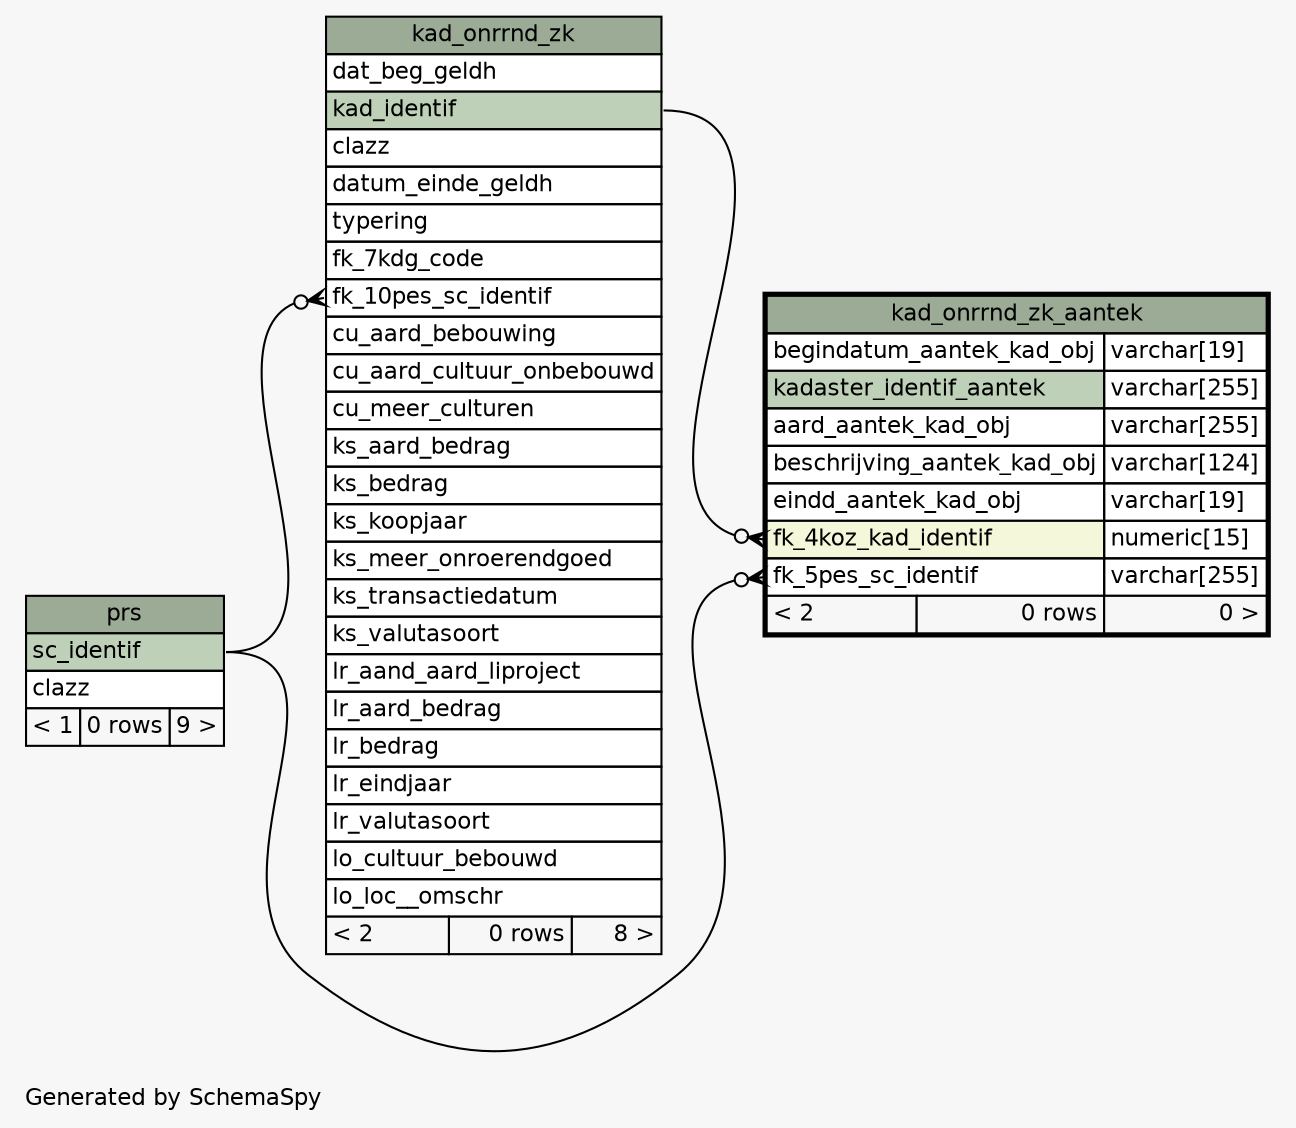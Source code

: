 // dot 2.40.1 on Linux 5.0.0-36-generic
// SchemaSpy rev Unknown
digraph "oneDegreeRelationshipsDiagram" {
  graph [
    rankdir="RL"
    bgcolor="#f7f7f7"
    label="\nGenerated by SchemaSpy"
    labeljust="l"
    nodesep="0.18"
    ranksep="0.46"
    fontname="Helvetica"
    fontsize="11"
  ];
  node [
    fontname="Helvetica"
    fontsize="11"
    shape="plaintext"
  ];
  edge [
    arrowsize="0.8"
  ];
  "kad_onrrnd_zk":"fk_10pes_sc_identif":w -> "prs":"sc_identif":e [arrowhead=none dir=back arrowtail=crowodot];
  "kad_onrrnd_zk_aantek":"fk_4koz_kad_identif":w -> "kad_onrrnd_zk":"kad_identif":e [arrowhead=none dir=back arrowtail=crowodot];
  "kad_onrrnd_zk_aantek":"fk_5pes_sc_identif":w -> "prs":"sc_identif":e [arrowhead=none dir=back arrowtail=crowodot];
  "kad_onrrnd_zk" [
    label=<
    <TABLE BORDER="0" CELLBORDER="1" CELLSPACING="0" BGCOLOR="#ffffff">
      <TR><TD COLSPAN="3" BGCOLOR="#9bab96" ALIGN="CENTER">kad_onrrnd_zk</TD></TR>
      <TR><TD PORT="dat_beg_geldh" COLSPAN="3" ALIGN="LEFT">dat_beg_geldh</TD></TR>
      <TR><TD PORT="kad_identif" COLSPAN="3" BGCOLOR="#bed1b8" ALIGN="LEFT">kad_identif</TD></TR>
      <TR><TD PORT="clazz" COLSPAN="3" ALIGN="LEFT">clazz</TD></TR>
      <TR><TD PORT="datum_einde_geldh" COLSPAN="3" ALIGN="LEFT">datum_einde_geldh</TD></TR>
      <TR><TD PORT="typering" COLSPAN="3" ALIGN="LEFT">typering</TD></TR>
      <TR><TD PORT="fk_7kdg_code" COLSPAN="3" ALIGN="LEFT">fk_7kdg_code</TD></TR>
      <TR><TD PORT="fk_10pes_sc_identif" COLSPAN="3" ALIGN="LEFT">fk_10pes_sc_identif</TD></TR>
      <TR><TD PORT="cu_aard_bebouwing" COLSPAN="3" ALIGN="LEFT">cu_aard_bebouwing</TD></TR>
      <TR><TD PORT="cu_aard_cultuur_onbebouwd" COLSPAN="3" ALIGN="LEFT">cu_aard_cultuur_onbebouwd</TD></TR>
      <TR><TD PORT="cu_meer_culturen" COLSPAN="3" ALIGN="LEFT">cu_meer_culturen</TD></TR>
      <TR><TD PORT="ks_aard_bedrag" COLSPAN="3" ALIGN="LEFT">ks_aard_bedrag</TD></TR>
      <TR><TD PORT="ks_bedrag" COLSPAN="3" ALIGN="LEFT">ks_bedrag</TD></TR>
      <TR><TD PORT="ks_koopjaar" COLSPAN="3" ALIGN="LEFT">ks_koopjaar</TD></TR>
      <TR><TD PORT="ks_meer_onroerendgoed" COLSPAN="3" ALIGN="LEFT">ks_meer_onroerendgoed</TD></TR>
      <TR><TD PORT="ks_transactiedatum" COLSPAN="3" ALIGN="LEFT">ks_transactiedatum</TD></TR>
      <TR><TD PORT="ks_valutasoort" COLSPAN="3" ALIGN="LEFT">ks_valutasoort</TD></TR>
      <TR><TD PORT="lr_aand_aard_liproject" COLSPAN="3" ALIGN="LEFT">lr_aand_aard_liproject</TD></TR>
      <TR><TD PORT="lr_aard_bedrag" COLSPAN="3" ALIGN="LEFT">lr_aard_bedrag</TD></TR>
      <TR><TD PORT="lr_bedrag" COLSPAN="3" ALIGN="LEFT">lr_bedrag</TD></TR>
      <TR><TD PORT="lr_eindjaar" COLSPAN="3" ALIGN="LEFT">lr_eindjaar</TD></TR>
      <TR><TD PORT="lr_valutasoort" COLSPAN="3" ALIGN="LEFT">lr_valutasoort</TD></TR>
      <TR><TD PORT="lo_cultuur_bebouwd" COLSPAN="3" ALIGN="LEFT">lo_cultuur_bebouwd</TD></TR>
      <TR><TD PORT="lo_loc__omschr" COLSPAN="3" ALIGN="LEFT">lo_loc__omschr</TD></TR>
      <TR><TD ALIGN="LEFT" BGCOLOR="#f7f7f7">&lt; 2</TD><TD ALIGN="RIGHT" BGCOLOR="#f7f7f7">0 rows</TD><TD ALIGN="RIGHT" BGCOLOR="#f7f7f7">8 &gt;</TD></TR>
    </TABLE>>
    URL="kad_onrrnd_zk.html"
    tooltip="kad_onrrnd_zk"
  ];
  "kad_onrrnd_zk_aantek" [
    label=<
    <TABLE BORDER="2" CELLBORDER="1" CELLSPACING="0" BGCOLOR="#ffffff">
      <TR><TD COLSPAN="3" BGCOLOR="#9bab96" ALIGN="CENTER">kad_onrrnd_zk_aantek</TD></TR>
      <TR><TD PORT="begindatum_aantek_kad_obj" COLSPAN="2" ALIGN="LEFT">begindatum_aantek_kad_obj</TD><TD PORT="begindatum_aantek_kad_obj.type" ALIGN="LEFT">varchar[19]</TD></TR>
      <TR><TD PORT="kadaster_identif_aantek" COLSPAN="2" BGCOLOR="#bed1b8" ALIGN="LEFT">kadaster_identif_aantek</TD><TD PORT="kadaster_identif_aantek.type" ALIGN="LEFT">varchar[255]</TD></TR>
      <TR><TD PORT="aard_aantek_kad_obj" COLSPAN="2" ALIGN="LEFT">aard_aantek_kad_obj</TD><TD PORT="aard_aantek_kad_obj.type" ALIGN="LEFT">varchar[255]</TD></TR>
      <TR><TD PORT="beschrijving_aantek_kad_obj" COLSPAN="2" ALIGN="LEFT">beschrijving_aantek_kad_obj</TD><TD PORT="beschrijving_aantek_kad_obj.type" ALIGN="LEFT">varchar[124]</TD></TR>
      <TR><TD PORT="eindd_aantek_kad_obj" COLSPAN="2" ALIGN="LEFT">eindd_aantek_kad_obj</TD><TD PORT="eindd_aantek_kad_obj.type" ALIGN="LEFT">varchar[19]</TD></TR>
      <TR><TD PORT="fk_4koz_kad_identif" COLSPAN="2" BGCOLOR="#f4f7da" ALIGN="LEFT">fk_4koz_kad_identif</TD><TD PORT="fk_4koz_kad_identif.type" ALIGN="LEFT">numeric[15]</TD></TR>
      <TR><TD PORT="fk_5pes_sc_identif" COLSPAN="2" ALIGN="LEFT">fk_5pes_sc_identif</TD><TD PORT="fk_5pes_sc_identif.type" ALIGN="LEFT">varchar[255]</TD></TR>
      <TR><TD ALIGN="LEFT" BGCOLOR="#f7f7f7">&lt; 2</TD><TD ALIGN="RIGHT" BGCOLOR="#f7f7f7">0 rows</TD><TD ALIGN="RIGHT" BGCOLOR="#f7f7f7">0 &gt;</TD></TR>
    </TABLE>>
    URL="kad_onrrnd_zk_aantek.html"
    tooltip="kad_onrrnd_zk_aantek"
  ];
  "prs" [
    label=<
    <TABLE BORDER="0" CELLBORDER="1" CELLSPACING="0" BGCOLOR="#ffffff">
      <TR><TD COLSPAN="3" BGCOLOR="#9bab96" ALIGN="CENTER">prs</TD></TR>
      <TR><TD PORT="sc_identif" COLSPAN="3" BGCOLOR="#bed1b8" ALIGN="LEFT">sc_identif</TD></TR>
      <TR><TD PORT="clazz" COLSPAN="3" ALIGN="LEFT">clazz</TD></TR>
      <TR><TD ALIGN="LEFT" BGCOLOR="#f7f7f7">&lt; 1</TD><TD ALIGN="RIGHT" BGCOLOR="#f7f7f7">0 rows</TD><TD ALIGN="RIGHT" BGCOLOR="#f7f7f7">9 &gt;</TD></TR>
    </TABLE>>
    URL="prs.html"
    tooltip="prs"
  ];
}
